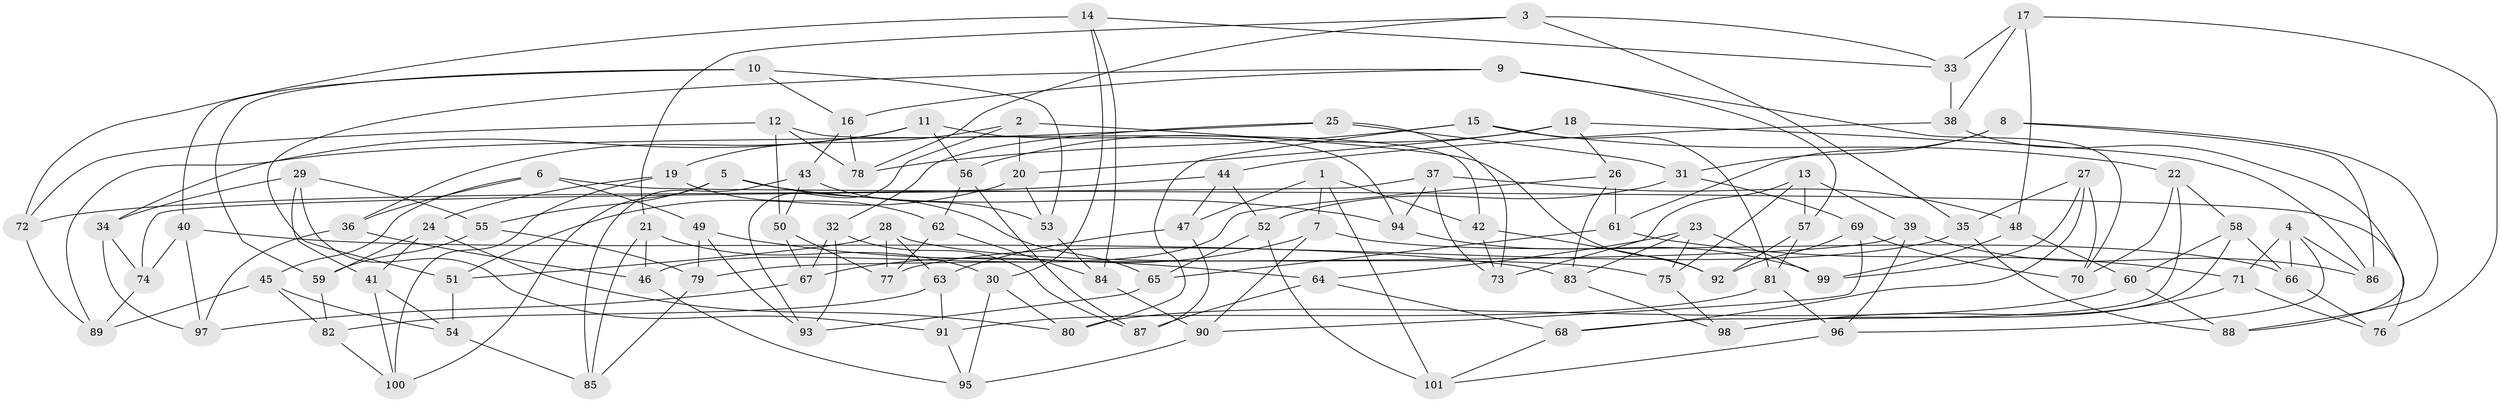 // coarse degree distribution, {7: 0.06, 4: 0.56, 3: 0.06, 5: 0.16, 10: 0.04, 8: 0.04, 9: 0.04, 12: 0.02, 6: 0.02}
// Generated by graph-tools (version 1.1) at 2025/03/03/04/25 22:03:25]
// undirected, 101 vertices, 202 edges
graph export_dot {
graph [start="1"]
  node [color=gray90,style=filled];
  1;
  2;
  3;
  4;
  5;
  6;
  7;
  8;
  9;
  10;
  11;
  12;
  13;
  14;
  15;
  16;
  17;
  18;
  19;
  20;
  21;
  22;
  23;
  24;
  25;
  26;
  27;
  28;
  29;
  30;
  31;
  32;
  33;
  34;
  35;
  36;
  37;
  38;
  39;
  40;
  41;
  42;
  43;
  44;
  45;
  46;
  47;
  48;
  49;
  50;
  51;
  52;
  53;
  54;
  55;
  56;
  57;
  58;
  59;
  60;
  61;
  62;
  63;
  64;
  65;
  66;
  67;
  68;
  69;
  70;
  71;
  72;
  73;
  74;
  75;
  76;
  77;
  78;
  79;
  80;
  81;
  82;
  83;
  84;
  85;
  86;
  87;
  88;
  89;
  90;
  91;
  92;
  93;
  94;
  95;
  96;
  97;
  98;
  99;
  100;
  101;
  1 -- 42;
  1 -- 47;
  1 -- 101;
  1 -- 7;
  2 -- 19;
  2 -- 93;
  2 -- 92;
  2 -- 20;
  3 -- 21;
  3 -- 78;
  3 -- 33;
  3 -- 35;
  4 -- 86;
  4 -- 71;
  4 -- 66;
  4 -- 96;
  5 -- 65;
  5 -- 55;
  5 -- 100;
  5 -- 94;
  6 -- 45;
  6 -- 36;
  6 -- 76;
  6 -- 49;
  7 -- 67;
  7 -- 66;
  7 -- 90;
  8 -- 61;
  8 -- 88;
  8 -- 86;
  8 -- 31;
  9 -- 70;
  9 -- 57;
  9 -- 51;
  9 -- 16;
  10 -- 40;
  10 -- 16;
  10 -- 59;
  10 -- 53;
  11 -- 34;
  11 -- 94;
  11 -- 56;
  11 -- 36;
  12 -- 78;
  12 -- 72;
  12 -- 50;
  12 -- 42;
  13 -- 57;
  13 -- 39;
  13 -- 73;
  13 -- 75;
  14 -- 84;
  14 -- 33;
  14 -- 30;
  14 -- 72;
  15 -- 81;
  15 -- 80;
  15 -- 22;
  15 -- 78;
  16 -- 78;
  16 -- 43;
  17 -- 76;
  17 -- 38;
  17 -- 48;
  17 -- 33;
  18 -- 56;
  18 -- 26;
  18 -- 86;
  18 -- 20;
  19 -- 100;
  19 -- 62;
  19 -- 24;
  20 -- 53;
  20 -- 51;
  21 -- 46;
  21 -- 30;
  21 -- 85;
  22 -- 68;
  22 -- 70;
  22 -- 58;
  23 -- 83;
  23 -- 99;
  23 -- 64;
  23 -- 75;
  24 -- 41;
  24 -- 80;
  24 -- 59;
  25 -- 73;
  25 -- 32;
  25 -- 31;
  25 -- 89;
  26 -- 83;
  26 -- 46;
  26 -- 61;
  27 -- 99;
  27 -- 68;
  27 -- 70;
  27 -- 35;
  28 -- 63;
  28 -- 51;
  28 -- 75;
  28 -- 77;
  29 -- 91;
  29 -- 55;
  29 -- 34;
  29 -- 41;
  30 -- 80;
  30 -- 95;
  31 -- 52;
  31 -- 69;
  32 -- 67;
  32 -- 87;
  32 -- 93;
  33 -- 38;
  34 -- 97;
  34 -- 74;
  35 -- 77;
  35 -- 88;
  36 -- 97;
  36 -- 46;
  37 -- 73;
  37 -- 48;
  37 -- 74;
  37 -- 94;
  38 -- 44;
  38 -- 88;
  39 -- 96;
  39 -- 86;
  39 -- 79;
  40 -- 83;
  40 -- 74;
  40 -- 97;
  41 -- 100;
  41 -- 54;
  42 -- 73;
  42 -- 92;
  43 -- 85;
  43 -- 50;
  43 -- 53;
  44 -- 72;
  44 -- 52;
  44 -- 47;
  45 -- 82;
  45 -- 54;
  45 -- 89;
  46 -- 95;
  47 -- 87;
  47 -- 63;
  48 -- 60;
  48 -- 99;
  49 -- 79;
  49 -- 93;
  49 -- 64;
  50 -- 67;
  50 -- 77;
  51 -- 54;
  52 -- 101;
  52 -- 65;
  53 -- 84;
  54 -- 85;
  55 -- 79;
  55 -- 59;
  56 -- 87;
  56 -- 62;
  57 -- 92;
  57 -- 81;
  58 -- 66;
  58 -- 60;
  58 -- 98;
  59 -- 82;
  60 -- 80;
  60 -- 88;
  61 -- 65;
  61 -- 71;
  62 -- 77;
  62 -- 84;
  63 -- 82;
  63 -- 91;
  64 -- 68;
  64 -- 87;
  65 -- 93;
  66 -- 76;
  67 -- 97;
  68 -- 101;
  69 -- 92;
  69 -- 70;
  69 -- 90;
  71 -- 76;
  71 -- 98;
  72 -- 89;
  74 -- 89;
  75 -- 98;
  79 -- 85;
  81 -- 91;
  81 -- 96;
  82 -- 100;
  83 -- 98;
  84 -- 90;
  90 -- 95;
  91 -- 95;
  94 -- 99;
  96 -- 101;
}
